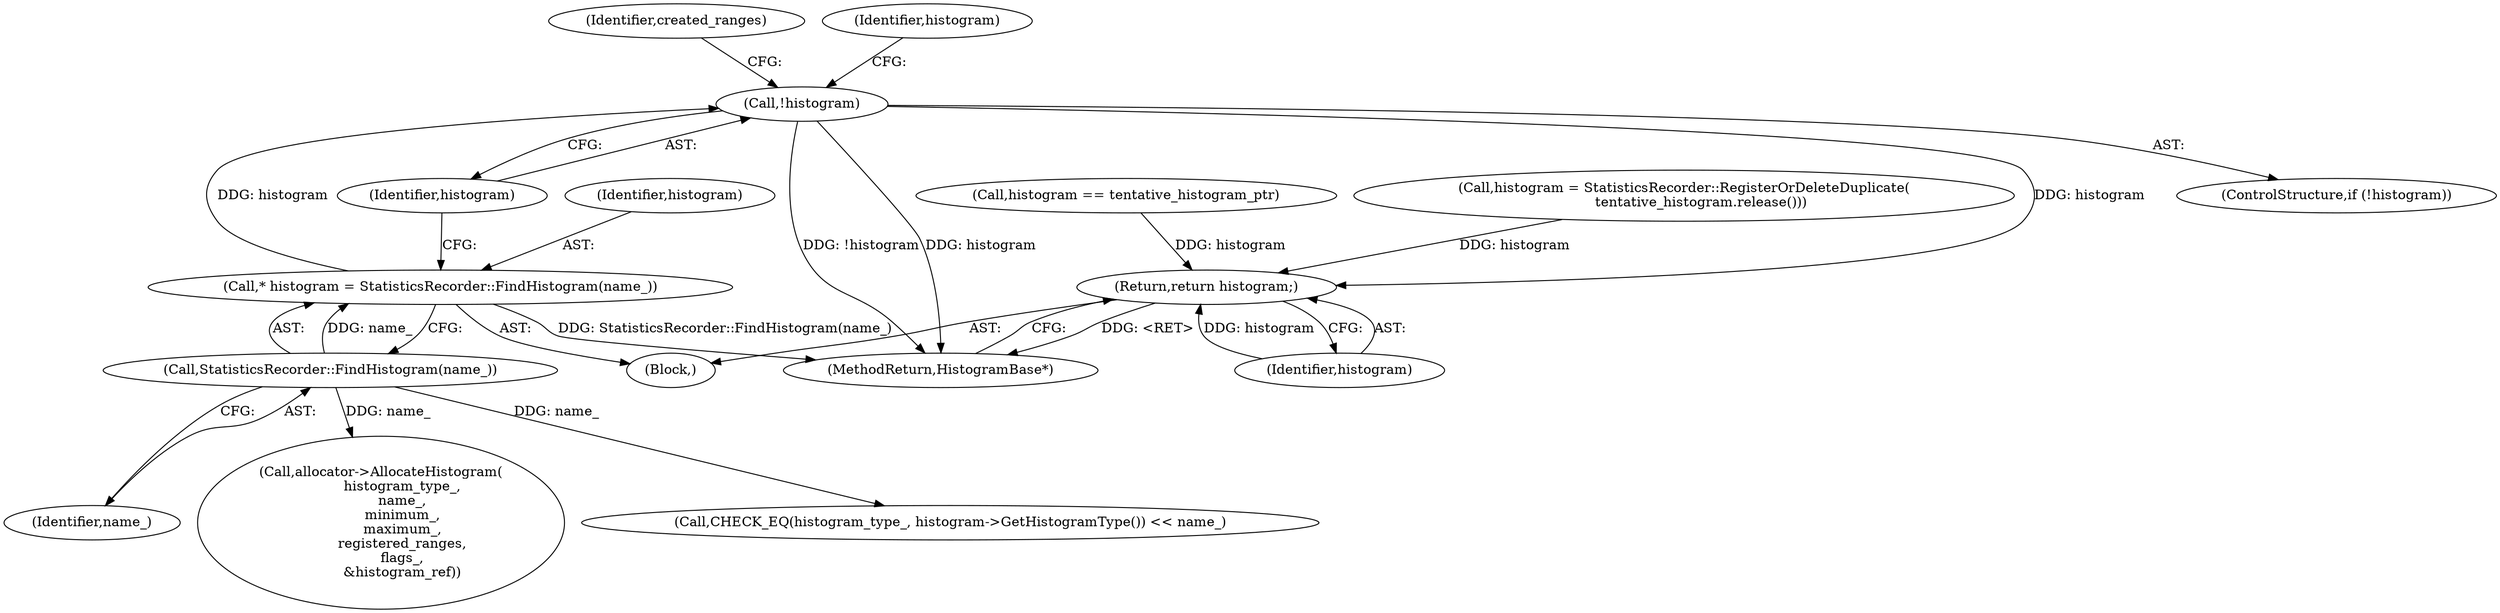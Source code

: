 digraph "0_Chrome_03c2e97746a2c471ae136b0c669f8d0c033fe168@pointer" {
"1000110" [label="(Call,!histogram)"];
"1000105" [label="(Call,* histogram = StatisticsRecorder::FindHistogram(name_))"];
"1000107" [label="(Call,StatisticsRecorder::FindHistogram(name_))"];
"1000238" [label="(Return,return histogram;)"];
"1000107" [label="(Call,StatisticsRecorder::FindHistogram(name_))"];
"1000108" [label="(Identifier,name_)"];
"1000156" [label="(Call,allocator->AllocateHistogram(\n          histogram_type_,\n          name_,\n          minimum_,\n          maximum_,\n          registered_ranges,\n          flags_,\n          &histogram_ref))"];
"1000115" [label="(Identifier,created_ranges)"];
"1000110" [label="(Call,!histogram)"];
"1000109" [label="(ControlStructure,if (!histogram))"];
"1000111" [label="(Identifier,histogram)"];
"1000212" [label="(Call,CHECK_EQ(histogram_type_, histogram->GetHistogramType()) << name_)"];
"1000103" [label="(Block,)"];
"1000240" [label="(MethodReturn,HistogramBase*)"];
"1000238" [label="(Return,return histogram;)"];
"1000239" [label="(Identifier,histogram)"];
"1000106" [label="(Identifier,histogram)"];
"1000199" [label="(Call,histogram == tentative_histogram_ptr)"];
"1000210" [label="(Identifier,histogram)"];
"1000105" [label="(Call,* histogram = StatisticsRecorder::FindHistogram(name_))"];
"1000190" [label="(Call,histogram = StatisticsRecorder::RegisterOrDeleteDuplicate(\n        tentative_histogram.release()))"];
"1000110" -> "1000109"  [label="AST: "];
"1000110" -> "1000111"  [label="CFG: "];
"1000111" -> "1000110"  [label="AST: "];
"1000115" -> "1000110"  [label="CFG: "];
"1000210" -> "1000110"  [label="CFG: "];
"1000110" -> "1000240"  [label="DDG: !histogram"];
"1000110" -> "1000240"  [label="DDG: histogram"];
"1000105" -> "1000110"  [label="DDG: histogram"];
"1000110" -> "1000238"  [label="DDG: histogram"];
"1000105" -> "1000103"  [label="AST: "];
"1000105" -> "1000107"  [label="CFG: "];
"1000106" -> "1000105"  [label="AST: "];
"1000107" -> "1000105"  [label="AST: "];
"1000111" -> "1000105"  [label="CFG: "];
"1000105" -> "1000240"  [label="DDG: StatisticsRecorder::FindHistogram(name_)"];
"1000107" -> "1000105"  [label="DDG: name_"];
"1000107" -> "1000108"  [label="CFG: "];
"1000108" -> "1000107"  [label="AST: "];
"1000107" -> "1000156"  [label="DDG: name_"];
"1000107" -> "1000212"  [label="DDG: name_"];
"1000238" -> "1000103"  [label="AST: "];
"1000238" -> "1000239"  [label="CFG: "];
"1000239" -> "1000238"  [label="AST: "];
"1000240" -> "1000238"  [label="CFG: "];
"1000238" -> "1000240"  [label="DDG: <RET>"];
"1000239" -> "1000238"  [label="DDG: histogram"];
"1000199" -> "1000238"  [label="DDG: histogram"];
"1000190" -> "1000238"  [label="DDG: histogram"];
}
